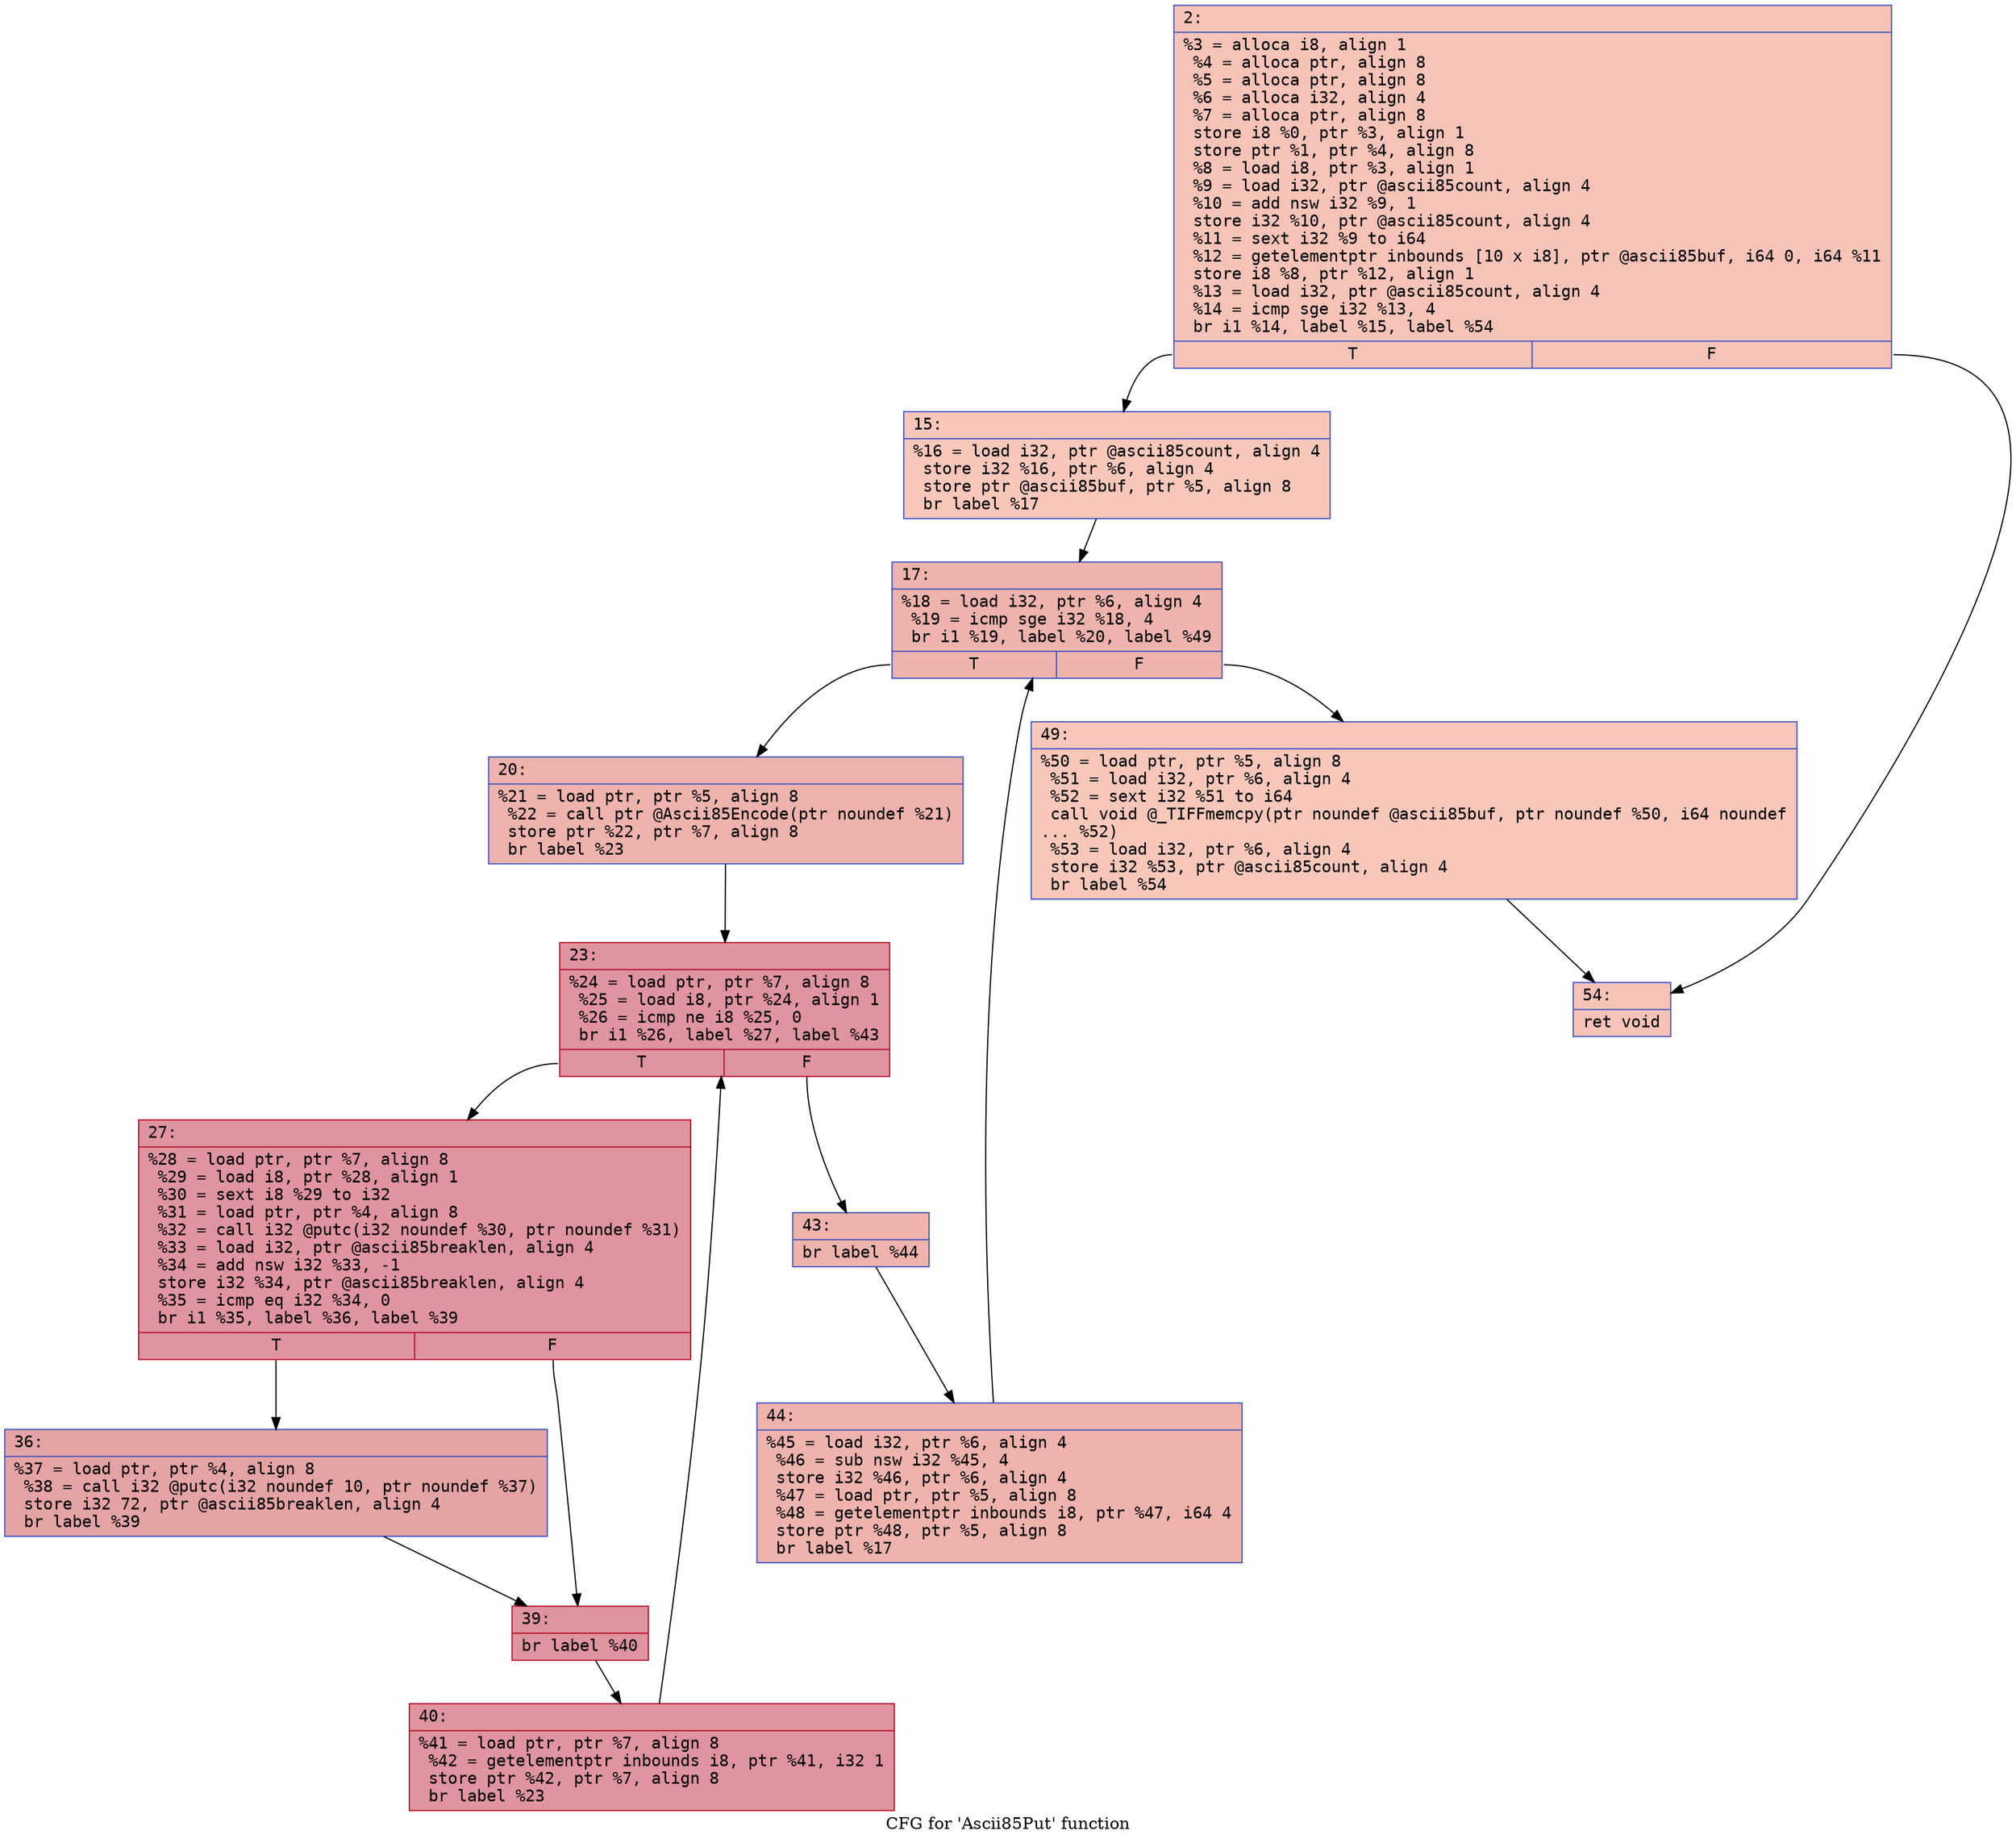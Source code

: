 digraph "CFG for 'Ascii85Put' function" {
	label="CFG for 'Ascii85Put' function";

	Node0x600001425270 [shape=record,color="#3d50c3ff", style=filled, fillcolor="#e8765c70" fontname="Courier",label="{2:\l|  %3 = alloca i8, align 1\l  %4 = alloca ptr, align 8\l  %5 = alloca ptr, align 8\l  %6 = alloca i32, align 4\l  %7 = alloca ptr, align 8\l  store i8 %0, ptr %3, align 1\l  store ptr %1, ptr %4, align 8\l  %8 = load i8, ptr %3, align 1\l  %9 = load i32, ptr @ascii85count, align 4\l  %10 = add nsw i32 %9, 1\l  store i32 %10, ptr @ascii85count, align 4\l  %11 = sext i32 %9 to i64\l  %12 = getelementptr inbounds [10 x i8], ptr @ascii85buf, i64 0, i64 %11\l  store i8 %8, ptr %12, align 1\l  %13 = load i32, ptr @ascii85count, align 4\l  %14 = icmp sge i32 %13, 4\l  br i1 %14, label %15, label %54\l|{<s0>T|<s1>F}}"];
	Node0x600001425270:s0 -> Node0x6000014252c0[tooltip="2 -> 15\nProbability 50.00%" ];
	Node0x600001425270:s1 -> Node0x600001425630[tooltip="2 -> 54\nProbability 50.00%" ];
	Node0x6000014252c0 [shape=record,color="#3d50c3ff", style=filled, fillcolor="#ec7f6370" fontname="Courier",label="{15:\l|  %16 = load i32, ptr @ascii85count, align 4\l  store i32 %16, ptr %6, align 4\l  store ptr @ascii85buf, ptr %5, align 8\l  br label %17\l}"];
	Node0x6000014252c0 -> Node0x600001425310[tooltip="15 -> 17\nProbability 100.00%" ];
	Node0x600001425310 [shape=record,color="#3d50c3ff", style=filled, fillcolor="#d6524470" fontname="Courier",label="{17:\l|  %18 = load i32, ptr %6, align 4\l  %19 = icmp sge i32 %18, 4\l  br i1 %19, label %20, label %49\l|{<s0>T|<s1>F}}"];
	Node0x600001425310:s0 -> Node0x600001425360[tooltip="17 -> 20\nProbability 96.88%" ];
	Node0x600001425310:s1 -> Node0x6000014255e0[tooltip="17 -> 49\nProbability 3.12%" ];
	Node0x600001425360 [shape=record,color="#3d50c3ff", style=filled, fillcolor="#d6524470" fontname="Courier",label="{20:\l|  %21 = load ptr, ptr %5, align 8\l  %22 = call ptr @Ascii85Encode(ptr noundef %21)\l  store ptr %22, ptr %7, align 8\l  br label %23\l}"];
	Node0x600001425360 -> Node0x6000014253b0[tooltip="20 -> 23\nProbability 100.00%" ];
	Node0x6000014253b0 [shape=record,color="#b70d28ff", style=filled, fillcolor="#b70d2870" fontname="Courier",label="{23:\l|  %24 = load ptr, ptr %7, align 8\l  %25 = load i8, ptr %24, align 1\l  %26 = icmp ne i8 %25, 0\l  br i1 %26, label %27, label %43\l|{<s0>T|<s1>F}}"];
	Node0x6000014253b0:s0 -> Node0x600001425400[tooltip="23 -> 27\nProbability 96.88%" ];
	Node0x6000014253b0:s1 -> Node0x600001425540[tooltip="23 -> 43\nProbability 3.12%" ];
	Node0x600001425400 [shape=record,color="#b70d28ff", style=filled, fillcolor="#b70d2870" fontname="Courier",label="{27:\l|  %28 = load ptr, ptr %7, align 8\l  %29 = load i8, ptr %28, align 1\l  %30 = sext i8 %29 to i32\l  %31 = load ptr, ptr %4, align 8\l  %32 = call i32 @putc(i32 noundef %30, ptr noundef %31)\l  %33 = load i32, ptr @ascii85breaklen, align 4\l  %34 = add nsw i32 %33, -1\l  store i32 %34, ptr @ascii85breaklen, align 4\l  %35 = icmp eq i32 %34, 0\l  br i1 %35, label %36, label %39\l|{<s0>T|<s1>F}}"];
	Node0x600001425400:s0 -> Node0x600001425450[tooltip="27 -> 36\nProbability 37.50%" ];
	Node0x600001425400:s1 -> Node0x6000014254a0[tooltip="27 -> 39\nProbability 62.50%" ];
	Node0x600001425450 [shape=record,color="#3d50c3ff", style=filled, fillcolor="#c32e3170" fontname="Courier",label="{36:\l|  %37 = load ptr, ptr %4, align 8\l  %38 = call i32 @putc(i32 noundef 10, ptr noundef %37)\l  store i32 72, ptr @ascii85breaklen, align 4\l  br label %39\l}"];
	Node0x600001425450 -> Node0x6000014254a0[tooltip="36 -> 39\nProbability 100.00%" ];
	Node0x6000014254a0 [shape=record,color="#b70d28ff", style=filled, fillcolor="#b70d2870" fontname="Courier",label="{39:\l|  br label %40\l}"];
	Node0x6000014254a0 -> Node0x6000014254f0[tooltip="39 -> 40\nProbability 100.00%" ];
	Node0x6000014254f0 [shape=record,color="#b70d28ff", style=filled, fillcolor="#b70d2870" fontname="Courier",label="{40:\l|  %41 = load ptr, ptr %7, align 8\l  %42 = getelementptr inbounds i8, ptr %41, i32 1\l  store ptr %42, ptr %7, align 8\l  br label %23\l}"];
	Node0x6000014254f0 -> Node0x6000014253b0[tooltip="40 -> 23\nProbability 100.00%" ];
	Node0x600001425540 [shape=record,color="#3d50c3ff", style=filled, fillcolor="#d6524470" fontname="Courier",label="{43:\l|  br label %44\l}"];
	Node0x600001425540 -> Node0x600001425590[tooltip="43 -> 44\nProbability 100.00%" ];
	Node0x600001425590 [shape=record,color="#3d50c3ff", style=filled, fillcolor="#d6524470" fontname="Courier",label="{44:\l|  %45 = load i32, ptr %6, align 4\l  %46 = sub nsw i32 %45, 4\l  store i32 %46, ptr %6, align 4\l  %47 = load ptr, ptr %5, align 8\l  %48 = getelementptr inbounds i8, ptr %47, i64 4\l  store ptr %48, ptr %5, align 8\l  br label %17\l}"];
	Node0x600001425590 -> Node0x600001425310[tooltip="44 -> 17\nProbability 100.00%" ];
	Node0x6000014255e0 [shape=record,color="#3d50c3ff", style=filled, fillcolor="#ec7f6370" fontname="Courier",label="{49:\l|  %50 = load ptr, ptr %5, align 8\l  %51 = load i32, ptr %6, align 4\l  %52 = sext i32 %51 to i64\l  call void @_TIFFmemcpy(ptr noundef @ascii85buf, ptr noundef %50, i64 noundef\l... %52)\l  %53 = load i32, ptr %6, align 4\l  store i32 %53, ptr @ascii85count, align 4\l  br label %54\l}"];
	Node0x6000014255e0 -> Node0x600001425630[tooltip="49 -> 54\nProbability 100.00%" ];
	Node0x600001425630 [shape=record,color="#3d50c3ff", style=filled, fillcolor="#e8765c70" fontname="Courier",label="{54:\l|  ret void\l}"];
}

